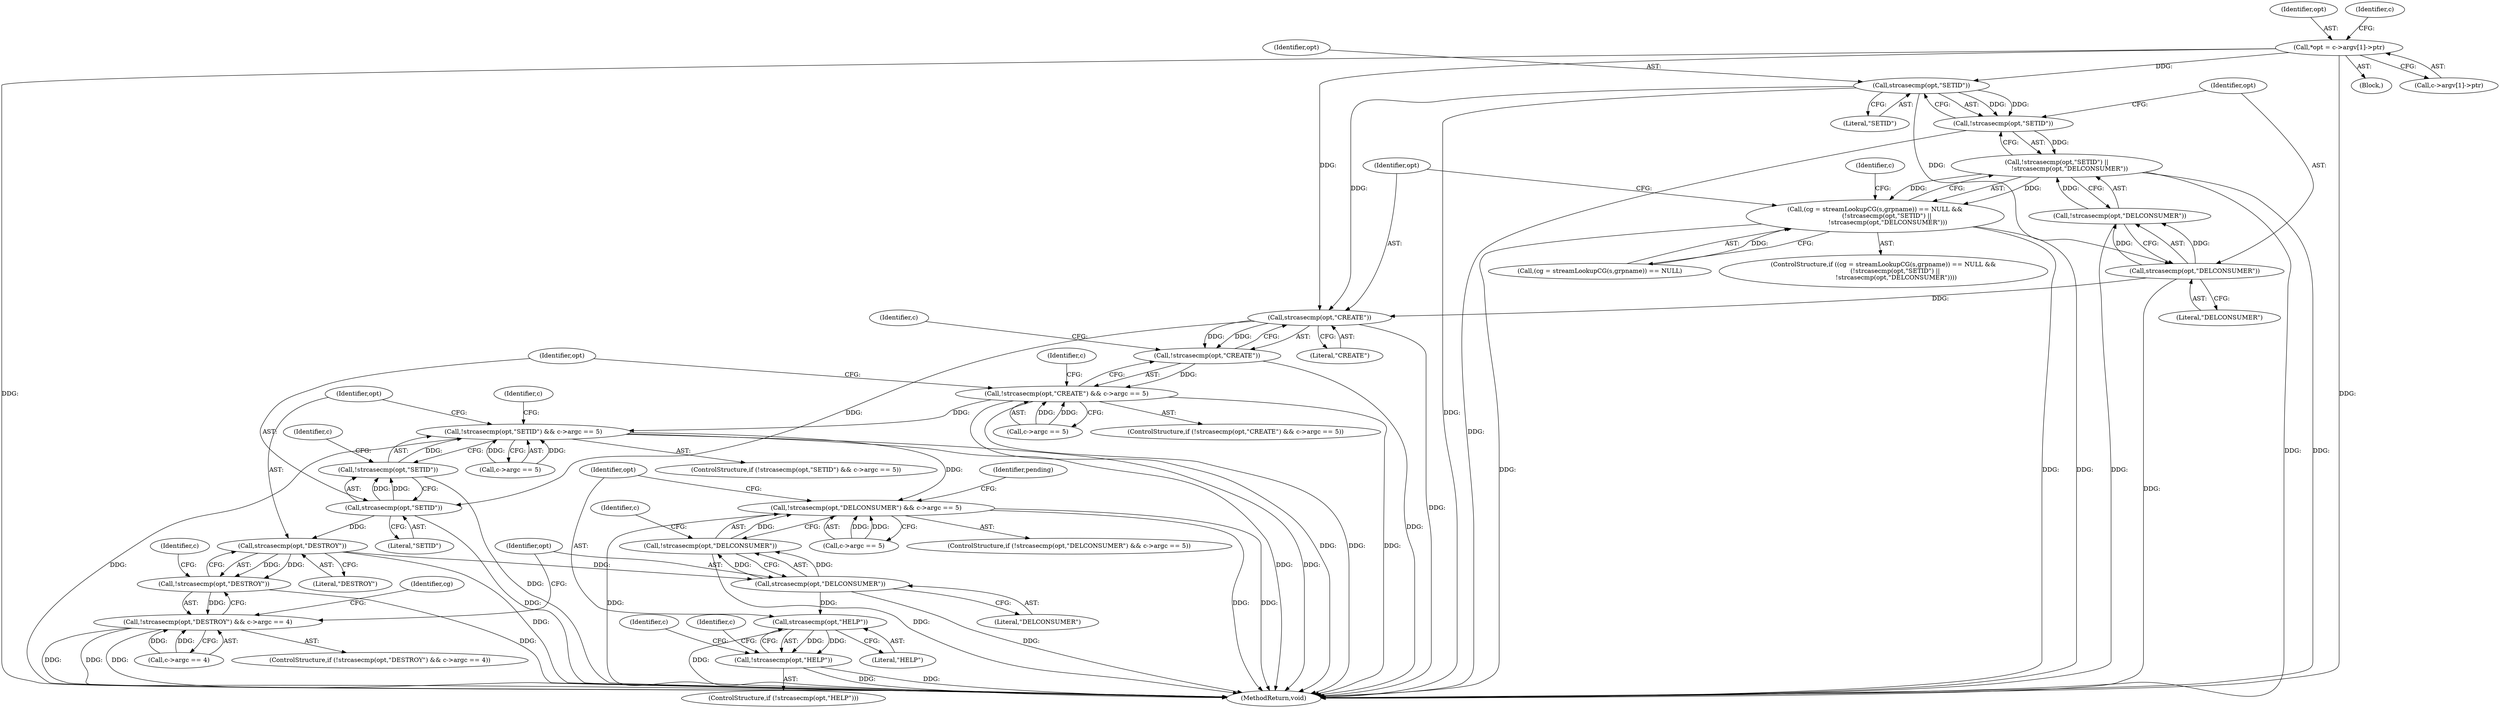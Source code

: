 digraph "0_redis_c04082cf138f1f51cedf05ee9ad36fb6763cafc6@array" {
"1000124" [label="(Call,*opt = c->argv[1]->ptr)"];
"1000188" [label="(Call,strcasecmp(opt,\"SETID\"))"];
"1000187" [label="(Call,!strcasecmp(opt,\"SETID\"))"];
"1000186" [label="(Call,!strcasecmp(opt,\"SETID\") ||\n             !strcasecmp(opt,\"DELCONSUMER\"))"];
"1000178" [label="(Call,(cg = streamLookupCG(s,grpname)) == NULL &&\n            (!strcasecmp(opt,\"SETID\") ||\n             !strcasecmp(opt,\"DELCONSUMER\")))"];
"1000192" [label="(Call,strcasecmp(opt,\"DELCONSUMER\"))"];
"1000191" [label="(Call,!strcasecmp(opt,\"DELCONSUMER\"))"];
"1000215" [label="(Call,strcasecmp(opt,\"CREATE\"))"];
"1000214" [label="(Call,!strcasecmp(opt,\"CREATE\"))"];
"1000213" [label="(Call,!strcasecmp(opt,\"CREATE\") && c->argc == 5)"];
"1000288" [label="(Call,!strcasecmp(opt,\"SETID\") && c->argc == 5)"];
"1000385" [label="(Call,!strcasecmp(opt,\"DELCONSUMER\") && c->argc == 5)"];
"1000290" [label="(Call,strcasecmp(opt,\"SETID\"))"];
"1000289" [label="(Call,!strcasecmp(opt,\"SETID\"))"];
"1000347" [label="(Call,strcasecmp(opt,\"DESTROY\"))"];
"1000346" [label="(Call,!strcasecmp(opt,\"DESTROY\"))"];
"1000345" [label="(Call,!strcasecmp(opt,\"DESTROY\") && c->argc == 4)"];
"1000387" [label="(Call,strcasecmp(opt,\"DELCONSUMER\"))"];
"1000386" [label="(Call,!strcasecmp(opt,\"DELCONSUMER\"))"];
"1000418" [label="(Call,strcasecmp(opt,\"HELP\"))"];
"1000417" [label="(Call,!strcasecmp(opt,\"HELP\"))"];
"1000418" [label="(Call,strcasecmp(opt,\"HELP\"))"];
"1000220" [label="(Identifier,c)"];
"1000306" [label="(Identifier,c)"];
"1000189" [label="(Identifier,opt)"];
"1000287" [label="(ControlStructure,if (!strcasecmp(opt,\"SETID\") && c->argc == 5))"];
"1000190" [label="(Literal,\"SETID\")"];
"1000217" [label="(Literal,\"CREATE\")"];
"1000193" [label="(Identifier,opt)"];
"1000416" [label="(ControlStructure,if (!strcasecmp(opt,\"HELP\")))"];
"1000387" [label="(Call,strcasecmp(opt,\"DELCONSUMER\"))"];
"1000390" [label="(Call,c->argc == 5)"];
"1000216" [label="(Identifier,opt)"];
"1000345" [label="(Call,!strcasecmp(opt,\"DESTROY\") && c->argc == 4)"];
"1000179" [label="(Call,(cg = streamLookupCG(s,grpname)) == NULL)"];
"1000293" [label="(Call,c->argc == 5)"];
"1000432" [label="(MethodReturn,void)"];
"1000218" [label="(Call,c->argc == 5)"];
"1000346" [label="(Call,!strcasecmp(opt,\"DESTROY\"))"];
"1000398" [label="(Identifier,pending)"];
"1000419" [label="(Identifier,opt)"];
"1000389" [label="(Literal,\"DELCONSUMER\")"];
"1000192" [label="(Call,strcasecmp(opt,\"DELCONSUMER\"))"];
"1000357" [label="(Identifier,cg)"];
"1000187" [label="(Call,!strcasecmp(opt,\"SETID\"))"];
"1000178" [label="(Call,(cg = streamLookupCG(s,grpname)) == NULL &&\n            (!strcasecmp(opt,\"SETID\") ||\n             !strcasecmp(opt,\"DELCONSUMER\")))"];
"1000213" [label="(Call,!strcasecmp(opt,\"CREATE\") && c->argc == 5)"];
"1000348" [label="(Identifier,opt)"];
"1000125" [label="(Identifier,opt)"];
"1000186" [label="(Call,!strcasecmp(opt,\"SETID\") ||\n             !strcasecmp(opt,\"DELCONSUMER\"))"];
"1000177" [label="(ControlStructure,if ((cg = streamLookupCG(s,grpname)) == NULL &&\n            (!strcasecmp(opt,\"SETID\") ||\n             !strcasecmp(opt,\"DELCONSUMER\"))))"];
"1000288" [label="(Call,!strcasecmp(opt,\"SETID\") && c->argc == 5)"];
"1000388" [label="(Identifier,opt)"];
"1000295" [label="(Identifier,c)"];
"1000107" [label="(Block,)"];
"1000290" [label="(Call,strcasecmp(opt,\"SETID\"))"];
"1000289" [label="(Call,!strcasecmp(opt,\"SETID\"))"];
"1000352" [label="(Identifier,c)"];
"1000428" [label="(Identifier,c)"];
"1000386" [label="(Call,!strcasecmp(opt,\"DELCONSUMER\"))"];
"1000212" [label="(ControlStructure,if (!strcasecmp(opt,\"CREATE\") && c->argc == 5))"];
"1000292" [label="(Literal,\"SETID\")"];
"1000215" [label="(Call,strcasecmp(opt,\"CREATE\"))"];
"1000291" [label="(Identifier,opt)"];
"1000392" [label="(Identifier,c)"];
"1000384" [label="(ControlStructure,if (!strcasecmp(opt,\"DELCONSUMER\") && c->argc == 5))"];
"1000231" [label="(Identifier,c)"];
"1000385" [label="(Call,!strcasecmp(opt,\"DELCONSUMER\") && c->argc == 5)"];
"1000420" [label="(Literal,\"HELP\")"];
"1000194" [label="(Literal,\"DELCONSUMER\")"];
"1000350" [label="(Call,c->argc == 4)"];
"1000347" [label="(Call,strcasecmp(opt,\"DESTROY\"))"];
"1000349" [label="(Literal,\"DESTROY\")"];
"1000191" [label="(Call,!strcasecmp(opt,\"DELCONSUMER\"))"];
"1000136" [label="(Identifier,c)"];
"1000124" [label="(Call,*opt = c->argv[1]->ptr)"];
"1000126" [label="(Call,c->argv[1]->ptr)"];
"1000417" [label="(Call,!strcasecmp(opt,\"HELP\"))"];
"1000214" [label="(Call,!strcasecmp(opt,\"CREATE\"))"];
"1000423" [label="(Identifier,c)"];
"1000188" [label="(Call,strcasecmp(opt,\"SETID\"))"];
"1000197" [label="(Identifier,c)"];
"1000344" [label="(ControlStructure,if (!strcasecmp(opt,\"DESTROY\") && c->argc == 4))"];
"1000124" -> "1000107"  [label="AST: "];
"1000124" -> "1000126"  [label="CFG: "];
"1000125" -> "1000124"  [label="AST: "];
"1000126" -> "1000124"  [label="AST: "];
"1000136" -> "1000124"  [label="CFG: "];
"1000124" -> "1000432"  [label="DDG: "];
"1000124" -> "1000432"  [label="DDG: "];
"1000124" -> "1000188"  [label="DDG: "];
"1000124" -> "1000215"  [label="DDG: "];
"1000188" -> "1000187"  [label="AST: "];
"1000188" -> "1000190"  [label="CFG: "];
"1000189" -> "1000188"  [label="AST: "];
"1000190" -> "1000188"  [label="AST: "];
"1000187" -> "1000188"  [label="CFG: "];
"1000188" -> "1000432"  [label="DDG: "];
"1000188" -> "1000187"  [label="DDG: "];
"1000188" -> "1000187"  [label="DDG: "];
"1000188" -> "1000192"  [label="DDG: "];
"1000188" -> "1000215"  [label="DDG: "];
"1000187" -> "1000186"  [label="AST: "];
"1000193" -> "1000187"  [label="CFG: "];
"1000186" -> "1000187"  [label="CFG: "];
"1000187" -> "1000432"  [label="DDG: "];
"1000187" -> "1000186"  [label="DDG: "];
"1000186" -> "1000178"  [label="AST: "];
"1000186" -> "1000191"  [label="CFG: "];
"1000191" -> "1000186"  [label="AST: "];
"1000178" -> "1000186"  [label="CFG: "];
"1000186" -> "1000432"  [label="DDG: "];
"1000186" -> "1000432"  [label="DDG: "];
"1000186" -> "1000178"  [label="DDG: "];
"1000186" -> "1000178"  [label="DDG: "];
"1000191" -> "1000186"  [label="DDG: "];
"1000178" -> "1000177"  [label="AST: "];
"1000178" -> "1000179"  [label="CFG: "];
"1000179" -> "1000178"  [label="AST: "];
"1000197" -> "1000178"  [label="CFG: "];
"1000216" -> "1000178"  [label="CFG: "];
"1000178" -> "1000432"  [label="DDG: "];
"1000178" -> "1000432"  [label="DDG: "];
"1000178" -> "1000432"  [label="DDG: "];
"1000179" -> "1000178"  [label="DDG: "];
"1000192" -> "1000191"  [label="AST: "];
"1000192" -> "1000194"  [label="CFG: "];
"1000193" -> "1000192"  [label="AST: "];
"1000194" -> "1000192"  [label="AST: "];
"1000191" -> "1000192"  [label="CFG: "];
"1000192" -> "1000432"  [label="DDG: "];
"1000192" -> "1000191"  [label="DDG: "];
"1000192" -> "1000191"  [label="DDG: "];
"1000192" -> "1000215"  [label="DDG: "];
"1000191" -> "1000432"  [label="DDG: "];
"1000215" -> "1000214"  [label="AST: "];
"1000215" -> "1000217"  [label="CFG: "];
"1000216" -> "1000215"  [label="AST: "];
"1000217" -> "1000215"  [label="AST: "];
"1000214" -> "1000215"  [label="CFG: "];
"1000215" -> "1000432"  [label="DDG: "];
"1000215" -> "1000214"  [label="DDG: "];
"1000215" -> "1000214"  [label="DDG: "];
"1000215" -> "1000290"  [label="DDG: "];
"1000214" -> "1000213"  [label="AST: "];
"1000220" -> "1000214"  [label="CFG: "];
"1000213" -> "1000214"  [label="CFG: "];
"1000214" -> "1000432"  [label="DDG: "];
"1000214" -> "1000213"  [label="DDG: "];
"1000213" -> "1000212"  [label="AST: "];
"1000213" -> "1000218"  [label="CFG: "];
"1000218" -> "1000213"  [label="AST: "];
"1000231" -> "1000213"  [label="CFG: "];
"1000291" -> "1000213"  [label="CFG: "];
"1000213" -> "1000432"  [label="DDG: "];
"1000213" -> "1000432"  [label="DDG: "];
"1000213" -> "1000432"  [label="DDG: "];
"1000218" -> "1000213"  [label="DDG: "];
"1000218" -> "1000213"  [label="DDG: "];
"1000213" -> "1000288"  [label="DDG: "];
"1000288" -> "1000287"  [label="AST: "];
"1000288" -> "1000289"  [label="CFG: "];
"1000288" -> "1000293"  [label="CFG: "];
"1000289" -> "1000288"  [label="AST: "];
"1000293" -> "1000288"  [label="AST: "];
"1000306" -> "1000288"  [label="CFG: "];
"1000348" -> "1000288"  [label="CFG: "];
"1000288" -> "1000432"  [label="DDG: "];
"1000288" -> "1000432"  [label="DDG: "];
"1000288" -> "1000432"  [label="DDG: "];
"1000289" -> "1000288"  [label="DDG: "];
"1000293" -> "1000288"  [label="DDG: "];
"1000293" -> "1000288"  [label="DDG: "];
"1000288" -> "1000385"  [label="DDG: "];
"1000385" -> "1000384"  [label="AST: "];
"1000385" -> "1000386"  [label="CFG: "];
"1000385" -> "1000390"  [label="CFG: "];
"1000386" -> "1000385"  [label="AST: "];
"1000390" -> "1000385"  [label="AST: "];
"1000398" -> "1000385"  [label="CFG: "];
"1000419" -> "1000385"  [label="CFG: "];
"1000385" -> "1000432"  [label="DDG: "];
"1000385" -> "1000432"  [label="DDG: "];
"1000385" -> "1000432"  [label="DDG: "];
"1000386" -> "1000385"  [label="DDG: "];
"1000390" -> "1000385"  [label="DDG: "];
"1000390" -> "1000385"  [label="DDG: "];
"1000290" -> "1000289"  [label="AST: "];
"1000290" -> "1000292"  [label="CFG: "];
"1000291" -> "1000290"  [label="AST: "];
"1000292" -> "1000290"  [label="AST: "];
"1000289" -> "1000290"  [label="CFG: "];
"1000290" -> "1000432"  [label="DDG: "];
"1000290" -> "1000289"  [label="DDG: "];
"1000290" -> "1000289"  [label="DDG: "];
"1000290" -> "1000347"  [label="DDG: "];
"1000295" -> "1000289"  [label="CFG: "];
"1000289" -> "1000432"  [label="DDG: "];
"1000347" -> "1000346"  [label="AST: "];
"1000347" -> "1000349"  [label="CFG: "];
"1000348" -> "1000347"  [label="AST: "];
"1000349" -> "1000347"  [label="AST: "];
"1000346" -> "1000347"  [label="CFG: "];
"1000347" -> "1000432"  [label="DDG: "];
"1000347" -> "1000346"  [label="DDG: "];
"1000347" -> "1000346"  [label="DDG: "];
"1000347" -> "1000387"  [label="DDG: "];
"1000346" -> "1000345"  [label="AST: "];
"1000352" -> "1000346"  [label="CFG: "];
"1000345" -> "1000346"  [label="CFG: "];
"1000346" -> "1000432"  [label="DDG: "];
"1000346" -> "1000345"  [label="DDG: "];
"1000345" -> "1000344"  [label="AST: "];
"1000345" -> "1000350"  [label="CFG: "];
"1000350" -> "1000345"  [label="AST: "];
"1000357" -> "1000345"  [label="CFG: "];
"1000388" -> "1000345"  [label="CFG: "];
"1000345" -> "1000432"  [label="DDG: "];
"1000345" -> "1000432"  [label="DDG: "];
"1000345" -> "1000432"  [label="DDG: "];
"1000350" -> "1000345"  [label="DDG: "];
"1000350" -> "1000345"  [label="DDG: "];
"1000387" -> "1000386"  [label="AST: "];
"1000387" -> "1000389"  [label="CFG: "];
"1000388" -> "1000387"  [label="AST: "];
"1000389" -> "1000387"  [label="AST: "];
"1000386" -> "1000387"  [label="CFG: "];
"1000387" -> "1000432"  [label="DDG: "];
"1000387" -> "1000386"  [label="DDG: "];
"1000387" -> "1000386"  [label="DDG: "];
"1000387" -> "1000418"  [label="DDG: "];
"1000392" -> "1000386"  [label="CFG: "];
"1000386" -> "1000432"  [label="DDG: "];
"1000418" -> "1000417"  [label="AST: "];
"1000418" -> "1000420"  [label="CFG: "];
"1000419" -> "1000418"  [label="AST: "];
"1000420" -> "1000418"  [label="AST: "];
"1000417" -> "1000418"  [label="CFG: "];
"1000418" -> "1000432"  [label="DDG: "];
"1000418" -> "1000417"  [label="DDG: "];
"1000418" -> "1000417"  [label="DDG: "];
"1000417" -> "1000416"  [label="AST: "];
"1000423" -> "1000417"  [label="CFG: "];
"1000428" -> "1000417"  [label="CFG: "];
"1000417" -> "1000432"  [label="DDG: "];
"1000417" -> "1000432"  [label="DDG: "];
}
